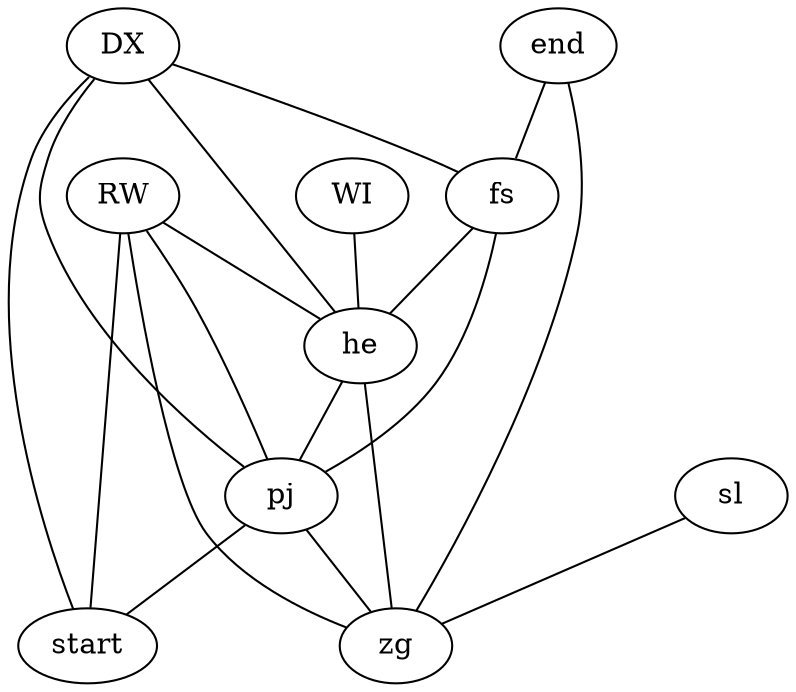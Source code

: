 graph caves {
    DX -- he;
    DX -- pj;
    DX -- start;
    DX -- fs;
    RW -- zg;
    RW -- start;
    RW -- pj;
    RW -- he;
    WI -- he;
    end -- zg;
    end -- fs;
    fs -- he;
    fs -- pj;
    he -- zg;
    he -- pj;
    pj -- zg;
    pj -- start;
    sl -- zg;
}